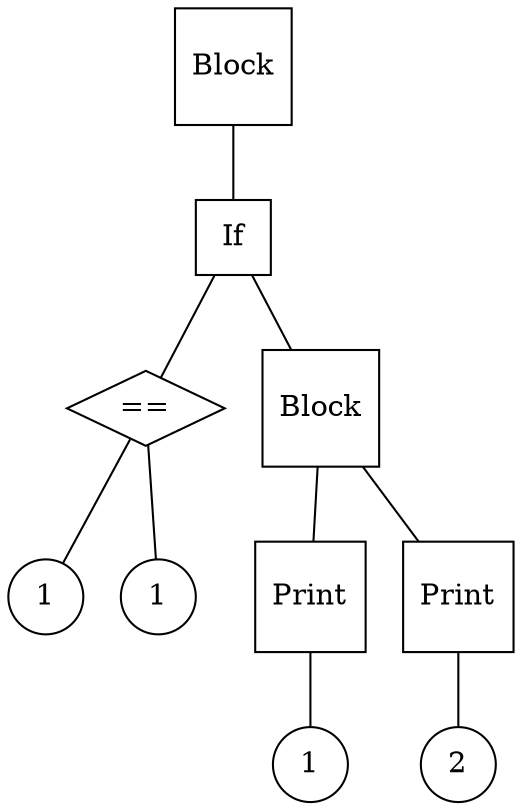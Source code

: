 graph g {
n0 [label = "Block", shape="square"]
n1 [label = "If", shape="square"]
n2 [label = "==", shape="diamond"]
n3 [label = "1", shape="circle"]
n4 [label = "1", shape="circle"]
n5 [label = "Block", shape="square"]
n6 [label = "Print", shape="square"]
n7 [label = "1", shape="circle"]
n8 [label = "Print", shape="square"]
n9 [label = "2", shape="circle"]

"n0" -- "n1" -- "n2" -- "n3"
"n2" -- "n4"
"n1" -- "n5" -- "n6" -- "n7"
"n5" -- "n8" -- "n9"
}
